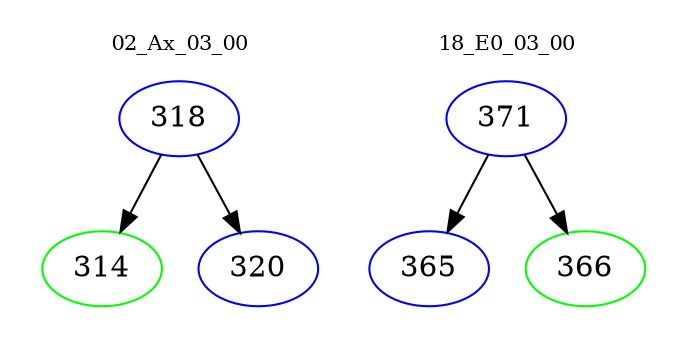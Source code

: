 digraph{
subgraph cluster_0 {
color = white
label = "02_Ax_03_00";
fontsize=10;
T0_318 [label="318", color="blue"]
T0_318 -> T0_314 [color="black"]
T0_314 [label="314", color="green"]
T0_318 -> T0_320 [color="black"]
T0_320 [label="320", color="blue"]
}
subgraph cluster_1 {
color = white
label = "18_E0_03_00";
fontsize=10;
T1_371 [label="371", color="blue"]
T1_371 -> T1_365 [color="black"]
T1_365 [label="365", color="blue"]
T1_371 -> T1_366 [color="black"]
T1_366 [label="366", color="green"]
}
}
